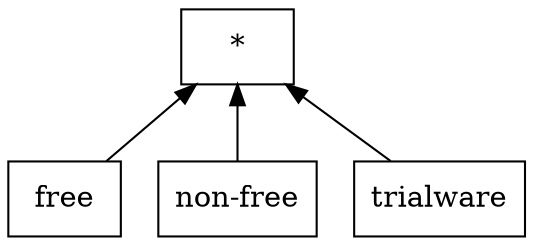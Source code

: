 digraph G { 
 rankdir=BT;
 subgraph ba { 
1 [shape=record,label="{free}"];
2 [shape=record,label="{non-free}"];
3 [shape=record,label="{trialware}"];
4 [shape=record,label="{*}"];
1 -> 4
2 -> 4
3 -> 4
}}